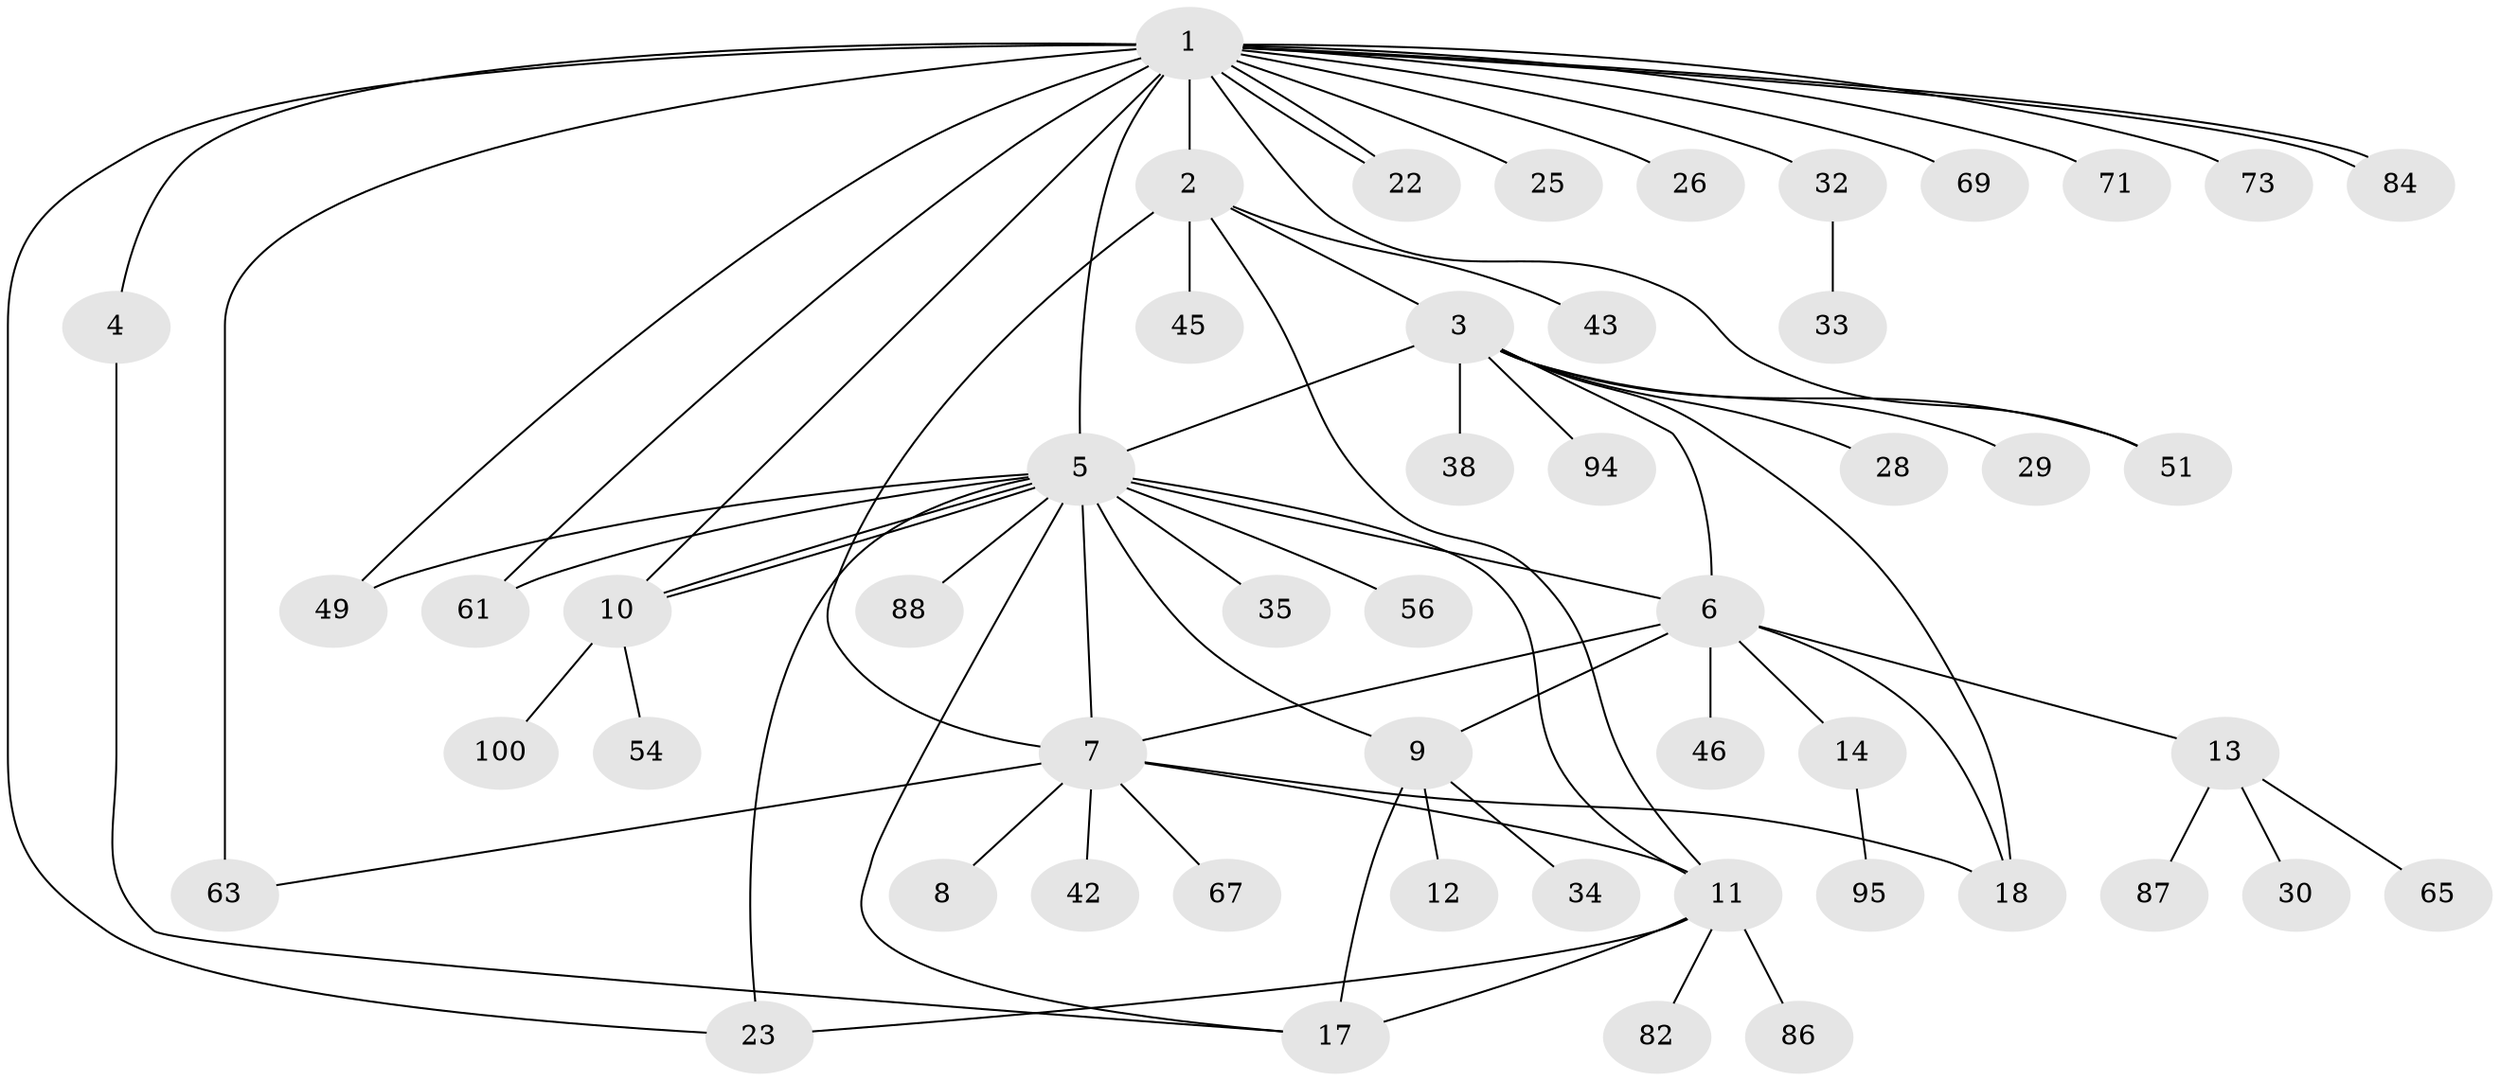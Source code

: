 // original degree distribution, {24: 0.00980392156862745, 6: 0.00980392156862745, 9: 0.0196078431372549, 2: 0.18627450980392157, 12: 0.00980392156862745, 11: 0.00980392156862745, 1: 0.5392156862745098, 5: 0.058823529411764705, 8: 0.00980392156862745, 4: 0.029411764705882353, 3: 0.10784313725490197, 13: 0.00980392156862745}
// Generated by graph-tools (version 1.1) at 2025/14/03/09/25 04:14:20]
// undirected, 51 vertices, 72 edges
graph export_dot {
graph [start="1"]
  node [color=gray90,style=filled];
  1;
  2;
  3;
  4;
  5 [super="+21+15+53+37+24"];
  6 [super="+41+57+85+40"];
  7 [super="+20"];
  8;
  9;
  10;
  11;
  12;
  13;
  14 [super="+36"];
  17 [super="+64+68+93+62+55+39+58+44+47+59"];
  18 [super="+52+99"];
  22;
  23 [super="+48"];
  25;
  26;
  28;
  29;
  30;
  32 [super="+83"];
  33;
  34;
  35;
  38;
  42 [super="+97+66"];
  43;
  45 [super="+90"];
  46;
  49 [super="+81"];
  51 [super="+78"];
  54 [super="+76"];
  56 [super="+60"];
  61;
  63 [super="+96"];
  65;
  67;
  69;
  71;
  73;
  82;
  84;
  86;
  87;
  88;
  94;
  95;
  100;
  1 -- 2;
  1 -- 4;
  1 -- 5 [weight=4];
  1 -- 10;
  1 -- 22;
  1 -- 22;
  1 -- 23;
  1 -- 25;
  1 -- 26;
  1 -- 32;
  1 -- 49;
  1 -- 51;
  1 -- 61;
  1 -- 63 [weight=2];
  1 -- 69;
  1 -- 71;
  1 -- 73;
  1 -- 84;
  1 -- 84;
  2 -- 3;
  2 -- 11;
  2 -- 43;
  2 -- 45;
  2 -- 7;
  3 -- 6;
  3 -- 18;
  3 -- 28;
  3 -- 29;
  3 -- 38;
  3 -- 94;
  3 -- 51;
  3 -- 5;
  4 -- 17;
  5 -- 6 [weight=2];
  5 -- 10;
  5 -- 10;
  5 -- 23;
  5 -- 61;
  5 -- 88;
  5 -- 9;
  5 -- 35;
  5 -- 7;
  5 -- 11;
  5 -- 17;
  5 -- 56;
  5 -- 49;
  6 -- 7;
  6 -- 9;
  6 -- 13;
  6 -- 14;
  6 -- 18;
  6 -- 46;
  7 -- 8;
  7 -- 11;
  7 -- 42;
  7 -- 67;
  7 -- 63;
  7 -- 18;
  9 -- 12;
  9 -- 17;
  9 -- 34;
  10 -- 54;
  10 -- 100;
  11 -- 17 [weight=2];
  11 -- 82;
  11 -- 86;
  11 -- 23;
  13 -- 30;
  13 -- 65;
  13 -- 87;
  14 -- 95;
  32 -- 33;
}
